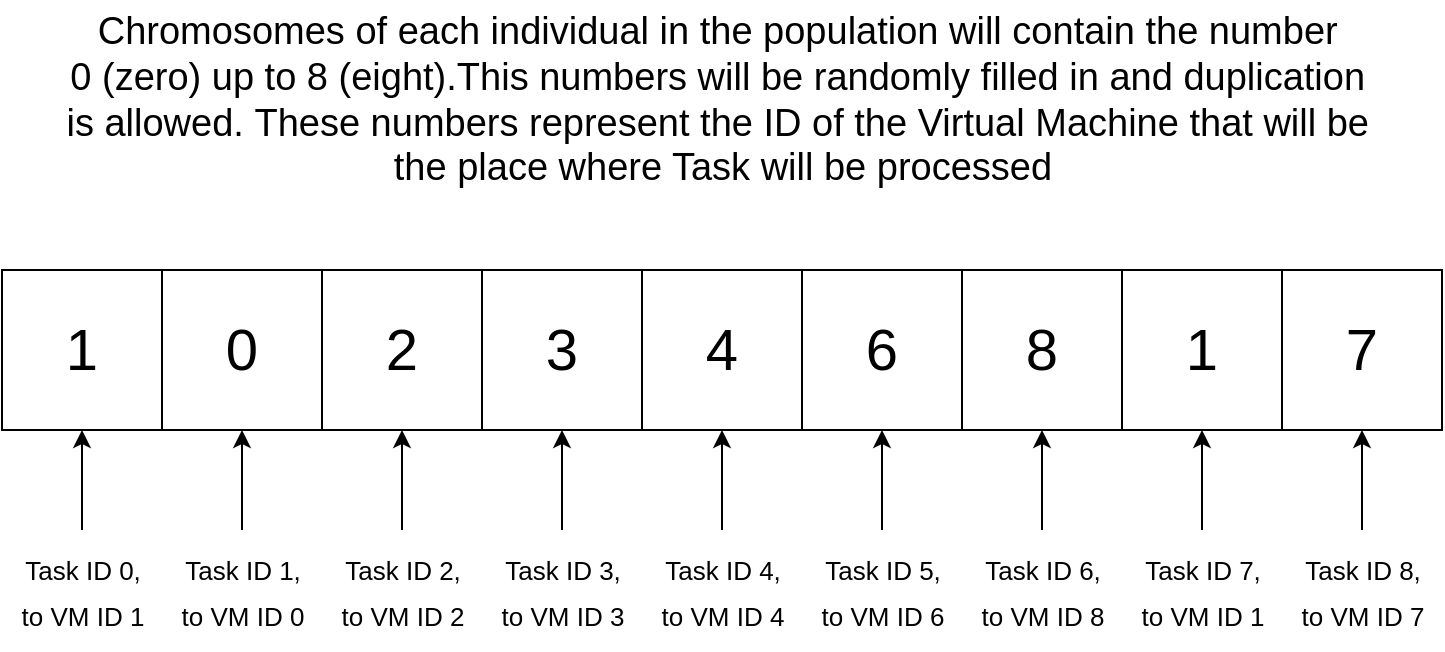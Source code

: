 <mxfile version="20.8.0" type="device"><diagram id="8QseEkYZdo6rCIRLo5xy" name="Page-1"><mxGraphModel dx="1066" dy="539" grid="1" gridSize="10" guides="1" tooltips="1" connect="1" arrows="1" fold="1" page="1" pageScale="1" pageWidth="827" pageHeight="1169" math="0" shadow="0"><root><mxCell id="0"/><mxCell id="1" parent="0"/><mxCell id="N5oQcSHVJd35t2jDAims-1" value="&lt;font style=&quot;font-size: 29px;&quot;&gt;1&lt;/font&gt;" style="whiteSpace=wrap;html=1;aspect=fixed;" parent="1" vertex="1"><mxGeometry x="54" y="260" width="80" height="80" as="geometry"/></mxCell><mxCell id="N5oQcSHVJd35t2jDAims-22" value="&lt;font style=&quot;font-size: 29px;&quot;&gt;0&lt;/font&gt;" style="whiteSpace=wrap;html=1;aspect=fixed;" parent="1" vertex="1"><mxGeometry x="134" y="260" width="80" height="80" as="geometry"/></mxCell><mxCell id="N5oQcSHVJd35t2jDAims-23" value="&lt;font style=&quot;font-size: 29px;&quot;&gt;2&lt;/font&gt;" style="whiteSpace=wrap;html=1;aspect=fixed;" parent="1" vertex="1"><mxGeometry x="214" y="260" width="80" height="80" as="geometry"/></mxCell><mxCell id="N5oQcSHVJd35t2jDAims-24" value="&lt;font style=&quot;font-size: 29px;&quot;&gt;3&lt;/font&gt;" style="whiteSpace=wrap;html=1;aspect=fixed;" parent="1" vertex="1"><mxGeometry x="294" y="260" width="80" height="80" as="geometry"/></mxCell><mxCell id="N5oQcSHVJd35t2jDAims-25" value="&lt;font style=&quot;font-size: 29px;&quot;&gt;4&lt;/font&gt;" style="whiteSpace=wrap;html=1;aspect=fixed;" parent="1" vertex="1"><mxGeometry x="374" y="260" width="80" height="80" as="geometry"/></mxCell><mxCell id="N5oQcSHVJd35t2jDAims-26" value="&lt;font style=&quot;font-size: 29px;&quot;&gt;6&lt;/font&gt;" style="whiteSpace=wrap;html=1;aspect=fixed;" parent="1" vertex="1"><mxGeometry x="454" y="260" width="80" height="80" as="geometry"/></mxCell><mxCell id="N5oQcSHVJd35t2jDAims-27" value="&lt;font style=&quot;font-size: 29px;&quot;&gt;8&lt;/font&gt;" style="whiteSpace=wrap;html=1;aspect=fixed;" parent="1" vertex="1"><mxGeometry x="534" y="260" width="80" height="80" as="geometry"/></mxCell><mxCell id="N5oQcSHVJd35t2jDAims-28" value="&lt;font style=&quot;font-size: 29px;&quot;&gt;1&lt;/font&gt;" style="whiteSpace=wrap;html=1;aspect=fixed;" parent="1" vertex="1"><mxGeometry x="614" y="260" width="80" height="80" as="geometry"/></mxCell><mxCell id="N5oQcSHVJd35t2jDAims-29" value="&lt;font style=&quot;font-size: 29px;&quot;&gt;7&lt;/font&gt;" style="whiteSpace=wrap;html=1;aspect=fixed;" parent="1" vertex="1"><mxGeometry x="694" y="260" width="80" height="80" as="geometry"/></mxCell><mxCell id="N5oQcSHVJd35t2jDAims-30" value="&lt;font style=&quot;font-size: 19px;&quot;&gt;&lt;div style=&quot;&quot;&gt;Chromosomes of each individual in the population will contain the number&amp;nbsp;&lt;/div&gt;&lt;div style=&quot;&quot;&gt;0 (zero) up to 8 (eight).&lt;span style=&quot;background-color: initial;&quot;&gt;This numbers will be randomly filled in and duplication&amp;nbsp;&lt;/span&gt;&lt;/div&gt;&lt;div style=&quot;&quot;&gt;&lt;span style=&quot;background-color: initial;&quot;&gt;is allowed.&amp;nbsp;&lt;/span&gt;&lt;span style=&quot;background-color: initial;&quot;&gt;These numbers represent the ID of the Virtual Machine that will be&amp;nbsp;&lt;/span&gt;&lt;/div&gt;&lt;div style=&quot;&quot;&gt;the place where Task will be processed&lt;/div&gt;&lt;/font&gt;" style="text;html=1;align=center;verticalAlign=middle;resizable=0;points=[];autosize=1;strokeColor=none;fillColor=none;fontSize=29;" parent="1" vertex="1"><mxGeometry x="74" y="125" width="680" height="100" as="geometry"/></mxCell><mxCell id="N5oQcSHVJd35t2jDAims-33" style="edgeStyle=orthogonalEdgeStyle;rounded=0;orthogonalLoop=1;jettySize=auto;html=1;entryX=0.5;entryY=1;entryDx=0;entryDy=0;fontSize=10;" parent="1" source="N5oQcSHVJd35t2jDAims-32" target="N5oQcSHVJd35t2jDAims-1" edge="1"><mxGeometry relative="1" as="geometry"/></mxCell><mxCell id="N5oQcSHVJd35t2jDAims-32" value="&lt;font style=&quot;font-size: 13px;&quot;&gt;Task ID 0,&lt;br&gt;to VM ID 1&lt;/font&gt;" style="text;html=1;align=center;verticalAlign=middle;resizable=0;points=[];autosize=1;strokeColor=none;fillColor=none;fontSize=19;" parent="1" vertex="1"><mxGeometry x="54" y="390" width="80" height="60" as="geometry"/></mxCell><mxCell id="N5oQcSHVJd35t2jDAims-43" style="edgeStyle=orthogonalEdgeStyle;rounded=0;orthogonalLoop=1;jettySize=auto;html=1;entryX=0.5;entryY=1;entryDx=0;entryDy=0;fontSize=13;" parent="1" source="N5oQcSHVJd35t2jDAims-35" target="N5oQcSHVJd35t2jDAims-22" edge="1"><mxGeometry relative="1" as="geometry"/></mxCell><mxCell id="N5oQcSHVJd35t2jDAims-35" value="&lt;font style=&quot;font-size: 13px;&quot;&gt;Task ID 1,&lt;br&gt;to&amp;nbsp;VM ID 0&lt;/font&gt;" style="text;html=1;align=center;verticalAlign=middle;resizable=0;points=[];autosize=1;strokeColor=none;fillColor=none;fontSize=19;" parent="1" vertex="1"><mxGeometry x="134" y="390" width="80" height="60" as="geometry"/></mxCell><mxCell id="N5oQcSHVJd35t2jDAims-44" style="edgeStyle=orthogonalEdgeStyle;rounded=0;orthogonalLoop=1;jettySize=auto;html=1;entryX=0.5;entryY=1;entryDx=0;entryDy=0;fontSize=13;" parent="1" source="N5oQcSHVJd35t2jDAims-36" target="N5oQcSHVJd35t2jDAims-23" edge="1"><mxGeometry relative="1" as="geometry"/></mxCell><mxCell id="N5oQcSHVJd35t2jDAims-36" value="&lt;font style=&quot;font-size: 13px;&quot;&gt;Task ID 2,&lt;br&gt;to&amp;nbsp;VM ID 2&lt;/font&gt;" style="text;html=1;align=center;verticalAlign=middle;resizable=0;points=[];autosize=1;strokeColor=none;fillColor=none;fontSize=19;" parent="1" vertex="1"><mxGeometry x="214" y="390" width="80" height="60" as="geometry"/></mxCell><mxCell id="N5oQcSHVJd35t2jDAims-45" style="edgeStyle=orthogonalEdgeStyle;rounded=0;orthogonalLoop=1;jettySize=auto;html=1;entryX=0.5;entryY=1;entryDx=0;entryDy=0;fontSize=13;" parent="1" source="N5oQcSHVJd35t2jDAims-37" target="N5oQcSHVJd35t2jDAims-24" edge="1"><mxGeometry relative="1" as="geometry"/></mxCell><mxCell id="N5oQcSHVJd35t2jDAims-37" value="&lt;font style=&quot;font-size: 13px;&quot;&gt;Task ID 3,&lt;br&gt;to&amp;nbsp;VM ID 3&lt;/font&gt;" style="text;html=1;align=center;verticalAlign=middle;resizable=0;points=[];autosize=1;strokeColor=none;fillColor=none;fontSize=19;" parent="1" vertex="1"><mxGeometry x="294" y="390" width="80" height="60" as="geometry"/></mxCell><mxCell id="N5oQcSHVJd35t2jDAims-46" style="edgeStyle=orthogonalEdgeStyle;rounded=0;orthogonalLoop=1;jettySize=auto;html=1;entryX=0.5;entryY=1;entryDx=0;entryDy=0;fontSize=13;" parent="1" source="N5oQcSHVJd35t2jDAims-38" target="N5oQcSHVJd35t2jDAims-25" edge="1"><mxGeometry relative="1" as="geometry"/></mxCell><mxCell id="N5oQcSHVJd35t2jDAims-38" value="&lt;font style=&quot;font-size: 13px;&quot;&gt;Task ID 4,&lt;br&gt;to&amp;nbsp;VM ID 4&lt;/font&gt;" style="text;html=1;align=center;verticalAlign=middle;resizable=0;points=[];autosize=1;strokeColor=none;fillColor=none;fontSize=19;" parent="1" vertex="1"><mxGeometry x="374" y="390" width="80" height="60" as="geometry"/></mxCell><mxCell id="N5oQcSHVJd35t2jDAims-47" style="edgeStyle=orthogonalEdgeStyle;rounded=0;orthogonalLoop=1;jettySize=auto;html=1;entryX=0.5;entryY=1;entryDx=0;entryDy=0;fontSize=13;" parent="1" source="N5oQcSHVJd35t2jDAims-39" target="N5oQcSHVJd35t2jDAims-26" edge="1"><mxGeometry relative="1" as="geometry"/></mxCell><mxCell id="N5oQcSHVJd35t2jDAims-39" value="&lt;font style=&quot;font-size: 13px;&quot;&gt;Task ID 5,&lt;br&gt;to&amp;nbsp;VM ID 6&lt;/font&gt;" style="text;html=1;align=center;verticalAlign=middle;resizable=0;points=[];autosize=1;strokeColor=none;fillColor=none;fontSize=19;" parent="1" vertex="1"><mxGeometry x="454" y="390" width="80" height="60" as="geometry"/></mxCell><mxCell id="N5oQcSHVJd35t2jDAims-48" style="edgeStyle=orthogonalEdgeStyle;rounded=0;orthogonalLoop=1;jettySize=auto;html=1;entryX=0.5;entryY=1;entryDx=0;entryDy=0;fontSize=13;" parent="1" source="N5oQcSHVJd35t2jDAims-40" target="N5oQcSHVJd35t2jDAims-27" edge="1"><mxGeometry relative="1" as="geometry"/></mxCell><mxCell id="N5oQcSHVJd35t2jDAims-40" value="&lt;font style=&quot;font-size: 13px;&quot;&gt;Task ID 6,&lt;br&gt;to&amp;nbsp;VM ID 8&lt;/font&gt;" style="text;html=1;align=center;verticalAlign=middle;resizable=0;points=[];autosize=1;strokeColor=none;fillColor=none;fontSize=19;" parent="1" vertex="1"><mxGeometry x="534" y="390" width="80" height="60" as="geometry"/></mxCell><mxCell id="N5oQcSHVJd35t2jDAims-49" style="edgeStyle=orthogonalEdgeStyle;rounded=0;orthogonalLoop=1;jettySize=auto;html=1;entryX=0.5;entryY=1;entryDx=0;entryDy=0;fontSize=13;" parent="1" source="N5oQcSHVJd35t2jDAims-41" target="N5oQcSHVJd35t2jDAims-28" edge="1"><mxGeometry relative="1" as="geometry"/></mxCell><mxCell id="N5oQcSHVJd35t2jDAims-41" value="&lt;font style=&quot;font-size: 13px;&quot;&gt;Task ID 7,&lt;br&gt;to&amp;nbsp;VM ID 1&lt;/font&gt;" style="text;html=1;align=center;verticalAlign=middle;resizable=0;points=[];autosize=1;strokeColor=none;fillColor=none;fontSize=19;" parent="1" vertex="1"><mxGeometry x="614" y="390" width="80" height="60" as="geometry"/></mxCell><mxCell id="N5oQcSHVJd35t2jDAims-51" style="edgeStyle=orthogonalEdgeStyle;rounded=0;orthogonalLoop=1;jettySize=auto;html=1;entryX=0.5;entryY=1;entryDx=0;entryDy=0;fontSize=13;" parent="1" source="N5oQcSHVJd35t2jDAims-42" target="N5oQcSHVJd35t2jDAims-29" edge="1"><mxGeometry relative="1" as="geometry"/></mxCell><mxCell id="N5oQcSHVJd35t2jDAims-42" value="&lt;font style=&quot;font-size: 13px;&quot;&gt;Task ID 8,&lt;br&gt;to&amp;nbsp;VM ID 7&lt;/font&gt;" style="text;html=1;align=center;verticalAlign=middle;resizable=0;points=[];autosize=1;strokeColor=none;fillColor=none;fontSize=19;" parent="1" vertex="1"><mxGeometry x="694" y="390" width="80" height="60" as="geometry"/></mxCell></root></mxGraphModel></diagram></mxfile>